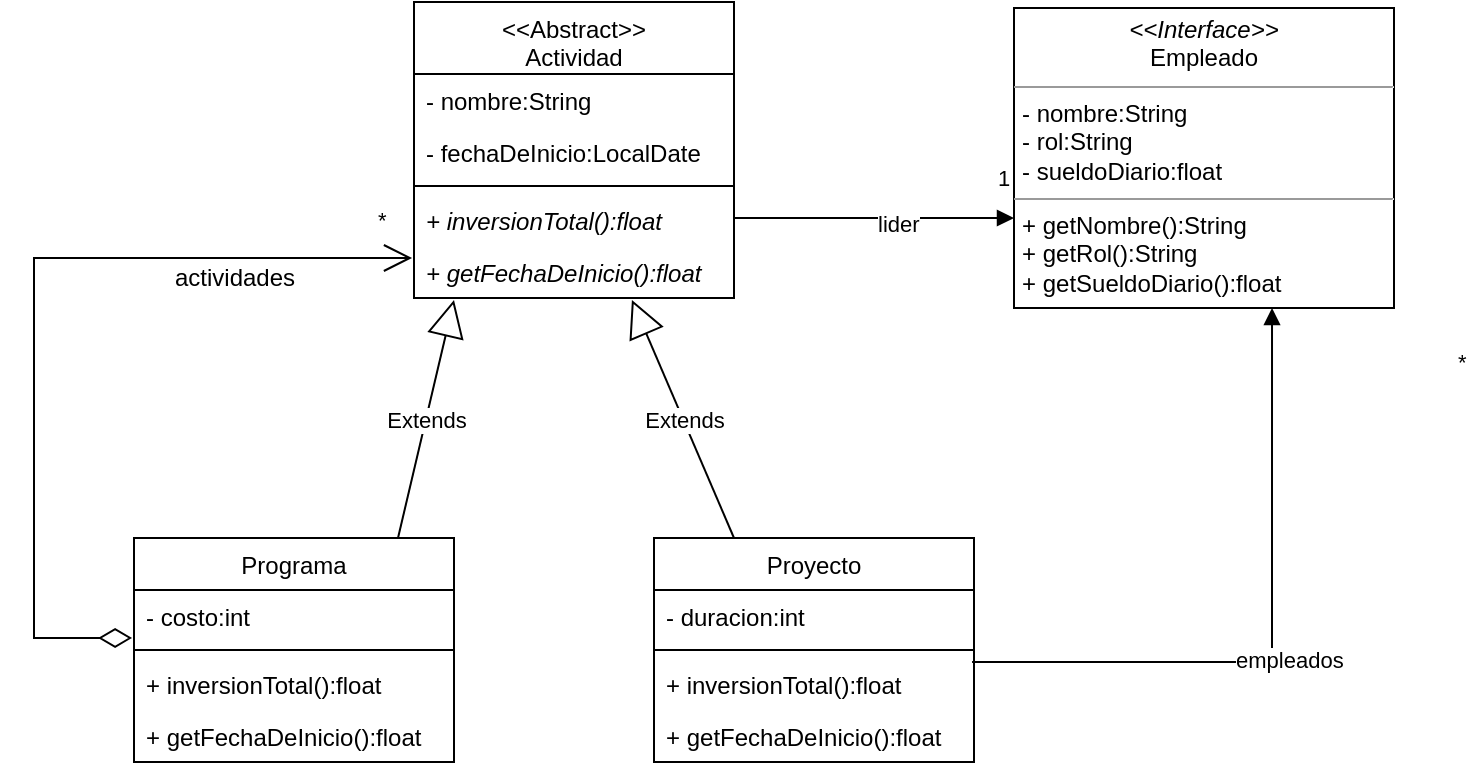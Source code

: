 <mxfile version="20.6.0" type="github">
  <diagram id="C5RBs43oDa-KdzZeNtuy" name="Page-1">
    <mxGraphModel dx="1695" dy="1619" grid="1" gridSize="10" guides="1" tooltips="1" connect="1" arrows="1" fold="1" page="1" pageScale="1" pageWidth="827" pageHeight="1169" math="0" shadow="0">
      <root>
        <mxCell id="WIyWlLk6GJQsqaUBKTNV-0" />
        <mxCell id="WIyWlLk6GJQsqaUBKTNV-1" parent="WIyWlLk6GJQsqaUBKTNV-0" />
        <mxCell id="ZmnFRqZtTHVAp45yPcgr-0" value="Proyecto" style="swimlane;fontStyle=0;align=center;verticalAlign=top;childLayout=stackLayout;horizontal=1;startSize=26;horizontalStack=0;resizeParent=1;resizeParentMax=0;resizeLast=0;collapsible=1;marginBottom=0;" vertex="1" parent="WIyWlLk6GJQsqaUBKTNV-1">
          <mxGeometry x="100" y="120" width="160" height="112" as="geometry" />
        </mxCell>
        <mxCell id="ZmnFRqZtTHVAp45yPcgr-5" value="- duracion:int" style="text;strokeColor=none;fillColor=none;align=left;verticalAlign=top;spacingLeft=4;spacingRight=4;overflow=hidden;rotatable=0;points=[[0,0.5],[1,0.5]];portConstraint=eastwest;" vertex="1" parent="ZmnFRqZtTHVAp45yPcgr-0">
          <mxGeometry y="26" width="160" height="26" as="geometry" />
        </mxCell>
        <mxCell id="ZmnFRqZtTHVAp45yPcgr-2" value="" style="line;strokeWidth=1;fillColor=none;align=left;verticalAlign=middle;spacingTop=-1;spacingLeft=3;spacingRight=3;rotatable=0;labelPosition=right;points=[];portConstraint=eastwest;strokeColor=inherit;" vertex="1" parent="ZmnFRqZtTHVAp45yPcgr-0">
          <mxGeometry y="52" width="160" height="8" as="geometry" />
        </mxCell>
        <mxCell id="ZmnFRqZtTHVAp45yPcgr-3" value="+ inversionTotal():float" style="text;strokeColor=none;fillColor=none;align=left;verticalAlign=top;spacingLeft=4;spacingRight=4;overflow=hidden;rotatable=0;points=[[0,0.5],[1,0.5]];portConstraint=eastwest;" vertex="1" parent="ZmnFRqZtTHVAp45yPcgr-0">
          <mxGeometry y="60" width="160" height="26" as="geometry" />
        </mxCell>
        <mxCell id="ZmnFRqZtTHVAp45yPcgr-25" value="+ getFechaDeInicio():float" style="text;strokeColor=none;fillColor=none;align=left;verticalAlign=top;spacingLeft=4;spacingRight=4;overflow=hidden;rotatable=0;points=[[0,0.5],[1,0.5]];portConstraint=eastwest;fontStyle=0" vertex="1" parent="ZmnFRqZtTHVAp45yPcgr-0">
          <mxGeometry y="86" width="160" height="26" as="geometry" />
        </mxCell>
        <mxCell id="ZmnFRqZtTHVAp45yPcgr-6" value="&lt;p style=&quot;margin:0px;margin-top:4px;text-align:center;&quot;&gt;&lt;i&gt;&amp;lt;&amp;lt;Interface&amp;gt;&amp;gt;&lt;/i&gt;&lt;br&gt;Empleado&lt;/p&gt;&lt;hr size=&quot;1&quot;&gt;&lt;p style=&quot;margin:0px;margin-left:4px;&quot;&gt;- nombre:String&lt;/p&gt;&lt;p style=&quot;margin:0px;margin-left:4px;&quot;&gt;- rol:String&lt;/p&gt;&lt;p style=&quot;margin:0px;margin-left:4px;&quot;&gt;- sueldoDiario:float&lt;/p&gt;&lt;hr size=&quot;1&quot;&gt;&lt;p style=&quot;margin:0px;margin-left:4px;&quot;&gt;+ getNombre():String&lt;/p&gt;&lt;p style=&quot;margin:0px;margin-left:4px;&quot;&gt;+ getRol():String&lt;/p&gt;&lt;p style=&quot;margin:0px;margin-left:4px;&quot;&gt;+ getSueldoDiario():float&lt;/p&gt;" style="verticalAlign=top;align=left;overflow=fill;fontSize=12;fontFamily=Helvetica;html=1;" vertex="1" parent="WIyWlLk6GJQsqaUBKTNV-1">
          <mxGeometry x="280" y="-145" width="190" height="150" as="geometry" />
        </mxCell>
        <mxCell id="ZmnFRqZtTHVAp45yPcgr-7" value="empleados" style="endArrow=block;endFill=1;html=1;edgeStyle=orthogonalEdgeStyle;align=left;verticalAlign=top;rounded=0;exitX=0.994;exitY=0.077;exitDx=0;exitDy=0;exitPerimeter=0;entryX=0.679;entryY=1;entryDx=0;entryDy=0;entryPerimeter=0;" edge="1" parent="WIyWlLk6GJQsqaUBKTNV-1" source="ZmnFRqZtTHVAp45yPcgr-3" target="ZmnFRqZtTHVAp45yPcgr-6">
          <mxGeometry y="20" relative="1" as="geometry">
            <mxPoint x="360" y="180" as="sourcePoint" />
            <mxPoint x="520" y="180" as="targetPoint" />
            <Array as="points">
              <mxPoint x="409" y="182" />
            </Array>
            <mxPoint as="offset" />
          </mxGeometry>
        </mxCell>
        <mxCell id="ZmnFRqZtTHVAp45yPcgr-8" value="*" style="edgeLabel;resizable=0;html=1;align=left;verticalAlign=bottom;" connectable="0" vertex="1" parent="ZmnFRqZtTHVAp45yPcgr-7">
          <mxGeometry x="-1" relative="1" as="geometry">
            <mxPoint x="241" y="-142" as="offset" />
          </mxGeometry>
        </mxCell>
        <mxCell id="ZmnFRqZtTHVAp45yPcgr-9" value="Programa" style="swimlane;fontStyle=0;align=center;verticalAlign=top;childLayout=stackLayout;horizontal=1;startSize=26;horizontalStack=0;resizeParent=1;resizeParentMax=0;resizeLast=0;collapsible=1;marginBottom=0;" vertex="1" parent="WIyWlLk6GJQsqaUBKTNV-1">
          <mxGeometry x="-160" y="120" width="160" height="112" as="geometry" />
        </mxCell>
        <mxCell id="ZmnFRqZtTHVAp45yPcgr-15" value="- costo:int" style="text;strokeColor=none;fillColor=none;align=left;verticalAlign=top;spacingLeft=4;spacingRight=4;overflow=hidden;rotatable=0;points=[[0,0.5],[1,0.5]];portConstraint=eastwest;" vertex="1" parent="ZmnFRqZtTHVAp45yPcgr-9">
          <mxGeometry y="26" width="160" height="26" as="geometry" />
        </mxCell>
        <mxCell id="ZmnFRqZtTHVAp45yPcgr-13" value="" style="line;strokeWidth=1;fillColor=none;align=left;verticalAlign=middle;spacingTop=-1;spacingLeft=3;spacingRight=3;rotatable=0;labelPosition=right;points=[];portConstraint=eastwest;strokeColor=inherit;" vertex="1" parent="ZmnFRqZtTHVAp45yPcgr-9">
          <mxGeometry y="52" width="160" height="8" as="geometry" />
        </mxCell>
        <mxCell id="ZmnFRqZtTHVAp45yPcgr-22" value="+ inversionTotal():float" style="text;strokeColor=none;fillColor=none;align=left;verticalAlign=top;spacingLeft=4;spacingRight=4;overflow=hidden;rotatable=0;points=[[0,0.5],[1,0.5]];portConstraint=eastwest;fontStyle=0" vertex="1" parent="ZmnFRqZtTHVAp45yPcgr-9">
          <mxGeometry y="60" width="160" height="26" as="geometry" />
        </mxCell>
        <mxCell id="ZmnFRqZtTHVAp45yPcgr-24" value="+ getFechaDeInicio():float" style="text;strokeColor=none;fillColor=none;align=left;verticalAlign=top;spacingLeft=4;spacingRight=4;overflow=hidden;rotatable=0;points=[[0,0.5],[1,0.5]];portConstraint=eastwest;fontStyle=0" vertex="1" parent="ZmnFRqZtTHVAp45yPcgr-9">
          <mxGeometry y="86" width="160" height="26" as="geometry" />
        </mxCell>
        <mxCell id="ZmnFRqZtTHVAp45yPcgr-18" value="&lt;&lt;Abstract&gt;&gt;&#xa;Actividad" style="swimlane;fontStyle=0;align=center;verticalAlign=top;childLayout=stackLayout;horizontal=1;startSize=36;horizontalStack=0;resizeParent=1;resizeParentMax=0;resizeLast=0;collapsible=1;marginBottom=0;" vertex="1" parent="WIyWlLk6GJQsqaUBKTNV-1">
          <mxGeometry x="-20" y="-148" width="160" height="148" as="geometry" />
        </mxCell>
        <mxCell id="ZmnFRqZtTHVAp45yPcgr-10" value="- nombre:String" style="text;strokeColor=none;fillColor=none;align=left;verticalAlign=top;spacingLeft=4;spacingRight=4;overflow=hidden;rotatable=0;points=[[0,0.5],[1,0.5]];portConstraint=eastwest;" vertex="1" parent="ZmnFRqZtTHVAp45yPcgr-18">
          <mxGeometry y="36" width="160" height="26" as="geometry" />
        </mxCell>
        <mxCell id="ZmnFRqZtTHVAp45yPcgr-4" value="- fechaDeInicio:LocalDate" style="text;strokeColor=none;fillColor=none;align=left;verticalAlign=top;spacingLeft=4;spacingRight=4;overflow=hidden;rotatable=0;points=[[0,0.5],[1,0.5]];portConstraint=eastwest;" vertex="1" parent="ZmnFRqZtTHVAp45yPcgr-18">
          <mxGeometry y="62" width="160" height="26" as="geometry" />
        </mxCell>
        <mxCell id="ZmnFRqZtTHVAp45yPcgr-20" value="" style="line;strokeWidth=1;fillColor=none;align=left;verticalAlign=middle;spacingTop=-1;spacingLeft=3;spacingRight=3;rotatable=0;labelPosition=right;points=[];portConstraint=eastwest;strokeColor=inherit;" vertex="1" parent="ZmnFRqZtTHVAp45yPcgr-18">
          <mxGeometry y="88" width="160" height="8" as="geometry" />
        </mxCell>
        <mxCell id="ZmnFRqZtTHVAp45yPcgr-14" value="+ inversionTotal():float" style="text;strokeColor=none;fillColor=none;align=left;verticalAlign=top;spacingLeft=4;spacingRight=4;overflow=hidden;rotatable=0;points=[[0,0.5],[1,0.5]];portConstraint=eastwest;fontStyle=2" vertex="1" parent="ZmnFRqZtTHVAp45yPcgr-18">
          <mxGeometry y="96" width="160" height="26" as="geometry" />
        </mxCell>
        <mxCell id="ZmnFRqZtTHVAp45yPcgr-23" value="+ getFechaDeInicio():float" style="text;strokeColor=none;fillColor=none;align=left;verticalAlign=top;spacingLeft=4;spacingRight=4;overflow=hidden;rotatable=0;points=[[0,0.5],[1,0.5]];portConstraint=eastwest;fontStyle=2" vertex="1" parent="ZmnFRqZtTHVAp45yPcgr-18">
          <mxGeometry y="122" width="160" height="26" as="geometry" />
        </mxCell>
        <mxCell id="ZmnFRqZtTHVAp45yPcgr-26" value="Extends" style="endArrow=block;endSize=16;endFill=0;html=1;rounded=0;exitX=0.825;exitY=0;exitDx=0;exitDy=0;exitPerimeter=0;entryX=0.125;entryY=1.038;entryDx=0;entryDy=0;entryPerimeter=0;" edge="1" parent="WIyWlLk6GJQsqaUBKTNV-1" source="ZmnFRqZtTHVAp45yPcgr-9" target="ZmnFRqZtTHVAp45yPcgr-23">
          <mxGeometry width="160" relative="1" as="geometry">
            <mxPoint x="-70" y="70" as="sourcePoint" />
            <mxPoint x="90" y="70" as="targetPoint" />
          </mxGeometry>
        </mxCell>
        <mxCell id="ZmnFRqZtTHVAp45yPcgr-27" value="Extends" style="endArrow=block;endSize=16;endFill=0;html=1;rounded=0;exitX=0.25;exitY=0;exitDx=0;exitDy=0;entryX=0.681;entryY=1.038;entryDx=0;entryDy=0;entryPerimeter=0;" edge="1" parent="WIyWlLk6GJQsqaUBKTNV-1" source="ZmnFRqZtTHVAp45yPcgr-0" target="ZmnFRqZtTHVAp45yPcgr-23">
          <mxGeometry width="160" relative="1" as="geometry">
            <mxPoint x="80" y="50" as="sourcePoint" />
            <mxPoint x="240" y="50" as="targetPoint" />
          </mxGeometry>
        </mxCell>
        <mxCell id="ZmnFRqZtTHVAp45yPcgr-30" value="*" style="endArrow=open;html=1;endSize=12;startArrow=diamondThin;startSize=14;startFill=0;edgeStyle=orthogonalEdgeStyle;align=left;verticalAlign=bottom;rounded=0;exitX=-0.006;exitY=0.923;exitDx=0;exitDy=0;exitPerimeter=0;entryX=-0.006;entryY=0.231;entryDx=0;entryDy=0;entryPerimeter=0;" edge="1" parent="WIyWlLk6GJQsqaUBKTNV-1" source="ZmnFRqZtTHVAp45yPcgr-15" target="ZmnFRqZtTHVAp45yPcgr-23">
          <mxGeometry x="0.911" y="10" relative="1" as="geometry">
            <mxPoint x="-220" y="170" as="sourcePoint" />
            <mxPoint x="-140" y="-20" as="targetPoint" />
            <Array as="points">
              <mxPoint x="-210" y="170" />
              <mxPoint x="-210" y="-20" />
            </Array>
            <mxPoint as="offset" />
          </mxGeometry>
        </mxCell>
        <mxCell id="ZmnFRqZtTHVAp45yPcgr-31" value="actividades" style="text;html=1;align=center;verticalAlign=middle;resizable=0;points=[];autosize=1;strokeColor=none;fillColor=none;" vertex="1" parent="WIyWlLk6GJQsqaUBKTNV-1">
          <mxGeometry x="-150" y="-25" width="80" height="30" as="geometry" />
        </mxCell>
        <mxCell id="ZmnFRqZtTHVAp45yPcgr-32" value="lider" style="endArrow=block;endFill=1;html=1;edgeStyle=orthogonalEdgeStyle;align=left;verticalAlign=top;rounded=0;" edge="1" parent="WIyWlLk6GJQsqaUBKTNV-1">
          <mxGeometry y="10" relative="1" as="geometry">
            <mxPoint x="140" y="-40" as="sourcePoint" />
            <mxPoint x="280" y="-40" as="targetPoint" />
            <mxPoint as="offset" />
          </mxGeometry>
        </mxCell>
        <mxCell id="ZmnFRqZtTHVAp45yPcgr-33" value="1" style="edgeLabel;resizable=0;html=1;align=left;verticalAlign=bottom;" connectable="0" vertex="1" parent="ZmnFRqZtTHVAp45yPcgr-32">
          <mxGeometry x="-1" relative="1" as="geometry">
            <mxPoint x="130" y="-12" as="offset" />
          </mxGeometry>
        </mxCell>
      </root>
    </mxGraphModel>
  </diagram>
</mxfile>
